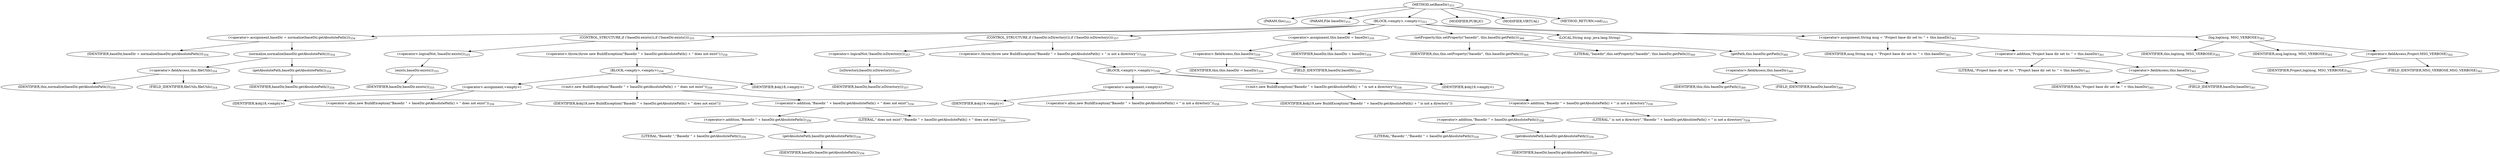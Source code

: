 digraph "setBaseDir" {  
"955" [label = <(METHOD,setBaseDir)<SUB>353</SUB>> ]
"42" [label = <(PARAM,this)<SUB>353</SUB>> ]
"956" [label = <(PARAM,File baseDir)<SUB>353</SUB>> ]
"957" [label = <(BLOCK,&lt;empty&gt;,&lt;empty&gt;)<SUB>353</SUB>> ]
"958" [label = <(&lt;operator&gt;.assignment,baseDir = normalize(baseDir.getAbsolutePath()))<SUB>354</SUB>> ]
"959" [label = <(IDENTIFIER,baseDir,baseDir = normalize(baseDir.getAbsolutePath()))<SUB>354</SUB>> ]
"960" [label = <(normalize,normalize(baseDir.getAbsolutePath()))<SUB>354</SUB>> ]
"961" [label = <(&lt;operator&gt;.fieldAccess,this.fileUtils)<SUB>354</SUB>> ]
"962" [label = <(IDENTIFIER,this,normalize(baseDir.getAbsolutePath()))<SUB>354</SUB>> ]
"963" [label = <(FIELD_IDENTIFIER,fileUtils,fileUtils)<SUB>354</SUB>> ]
"964" [label = <(getAbsolutePath,baseDir.getAbsolutePath())<SUB>354</SUB>> ]
"965" [label = <(IDENTIFIER,baseDir,baseDir.getAbsolutePath())<SUB>354</SUB>> ]
"966" [label = <(CONTROL_STRUCTURE,if (!baseDir.exists()),if (!baseDir.exists()))<SUB>355</SUB>> ]
"967" [label = <(&lt;operator&gt;.logicalNot,!baseDir.exists())<SUB>355</SUB>> ]
"968" [label = <(exists,baseDir.exists())<SUB>355</SUB>> ]
"969" [label = <(IDENTIFIER,baseDir,baseDir.exists())<SUB>355</SUB>> ]
"970" [label = <(&lt;operator&gt;.throw,throw new BuildException(&quot;Basedir &quot; + baseDir.getAbsolutePath() + &quot; does not exist&quot;);)<SUB>356</SUB>> ]
"971" [label = <(BLOCK,&lt;empty&gt;,&lt;empty&gt;)<SUB>356</SUB>> ]
"972" [label = <(&lt;operator&gt;.assignment,&lt;empty&gt;)> ]
"973" [label = <(IDENTIFIER,$obj18,&lt;empty&gt;)> ]
"974" [label = <(&lt;operator&gt;.alloc,new BuildException(&quot;Basedir &quot; + baseDir.getAbsolutePath() + &quot; does not exist&quot;))<SUB>356</SUB>> ]
"975" [label = <(&lt;init&gt;,new BuildException(&quot;Basedir &quot; + baseDir.getAbsolutePath() + &quot; does not exist&quot;))<SUB>356</SUB>> ]
"976" [label = <(IDENTIFIER,$obj18,new BuildException(&quot;Basedir &quot; + baseDir.getAbsolutePath() + &quot; does not exist&quot;))> ]
"977" [label = <(&lt;operator&gt;.addition,&quot;Basedir &quot; + baseDir.getAbsolutePath() + &quot; does not exist&quot;)<SUB>356</SUB>> ]
"978" [label = <(&lt;operator&gt;.addition,&quot;Basedir &quot; + baseDir.getAbsolutePath())<SUB>356</SUB>> ]
"979" [label = <(LITERAL,&quot;Basedir &quot;,&quot;Basedir &quot; + baseDir.getAbsolutePath())<SUB>356</SUB>> ]
"980" [label = <(getAbsolutePath,baseDir.getAbsolutePath())<SUB>356</SUB>> ]
"981" [label = <(IDENTIFIER,baseDir,baseDir.getAbsolutePath())<SUB>356</SUB>> ]
"982" [label = <(LITERAL,&quot; does not exist&quot;,&quot;Basedir &quot; + baseDir.getAbsolutePath() + &quot; does not exist&quot;)<SUB>356</SUB>> ]
"983" [label = <(IDENTIFIER,$obj18,&lt;empty&gt;)> ]
"984" [label = <(CONTROL_STRUCTURE,if (!baseDir.isDirectory()),if (!baseDir.isDirectory()))<SUB>357</SUB>> ]
"985" [label = <(&lt;operator&gt;.logicalNot,!baseDir.isDirectory())<SUB>357</SUB>> ]
"986" [label = <(isDirectory,baseDir.isDirectory())<SUB>357</SUB>> ]
"987" [label = <(IDENTIFIER,baseDir,baseDir.isDirectory())<SUB>357</SUB>> ]
"988" [label = <(&lt;operator&gt;.throw,throw new BuildException(&quot;Basedir &quot; + baseDir.getAbsolutePath() + &quot; is not a directory&quot;);)<SUB>358</SUB>> ]
"989" [label = <(BLOCK,&lt;empty&gt;,&lt;empty&gt;)<SUB>358</SUB>> ]
"990" [label = <(&lt;operator&gt;.assignment,&lt;empty&gt;)> ]
"991" [label = <(IDENTIFIER,$obj19,&lt;empty&gt;)> ]
"992" [label = <(&lt;operator&gt;.alloc,new BuildException(&quot;Basedir &quot; + baseDir.getAbsolutePath() + &quot; is not a directory&quot;))<SUB>358</SUB>> ]
"993" [label = <(&lt;init&gt;,new BuildException(&quot;Basedir &quot; + baseDir.getAbsolutePath() + &quot; is not a directory&quot;))<SUB>358</SUB>> ]
"994" [label = <(IDENTIFIER,$obj19,new BuildException(&quot;Basedir &quot; + baseDir.getAbsolutePath() + &quot; is not a directory&quot;))> ]
"995" [label = <(&lt;operator&gt;.addition,&quot;Basedir &quot; + baseDir.getAbsolutePath() + &quot; is not a directory&quot;)<SUB>358</SUB>> ]
"996" [label = <(&lt;operator&gt;.addition,&quot;Basedir &quot; + baseDir.getAbsolutePath())<SUB>358</SUB>> ]
"997" [label = <(LITERAL,&quot;Basedir &quot;,&quot;Basedir &quot; + baseDir.getAbsolutePath())<SUB>358</SUB>> ]
"998" [label = <(getAbsolutePath,baseDir.getAbsolutePath())<SUB>358</SUB>> ]
"999" [label = <(IDENTIFIER,baseDir,baseDir.getAbsolutePath())<SUB>358</SUB>> ]
"1000" [label = <(LITERAL,&quot; is not a directory&quot;,&quot;Basedir &quot; + baseDir.getAbsolutePath() + &quot; is not a directory&quot;)<SUB>358</SUB>> ]
"1001" [label = <(IDENTIFIER,$obj19,&lt;empty&gt;)> ]
"1002" [label = <(&lt;operator&gt;.assignment,this.baseDir = baseDir)<SUB>359</SUB>> ]
"1003" [label = <(&lt;operator&gt;.fieldAccess,this.baseDir)<SUB>359</SUB>> ]
"41" [label = <(IDENTIFIER,this,this.baseDir = baseDir)<SUB>359</SUB>> ]
"1004" [label = <(FIELD_IDENTIFIER,baseDir,baseDir)<SUB>359</SUB>> ]
"1005" [label = <(IDENTIFIER,baseDir,this.baseDir = baseDir)<SUB>359</SUB>> ]
"1006" [label = <(setProperty,this.setProperty(&quot;basedir&quot;, this.baseDir.getPath()))<SUB>360</SUB>> ]
"44" [label = <(IDENTIFIER,this,this.setProperty(&quot;basedir&quot;, this.baseDir.getPath()))<SUB>360</SUB>> ]
"1007" [label = <(LITERAL,&quot;basedir&quot;,this.setProperty(&quot;basedir&quot;, this.baseDir.getPath()))<SUB>360</SUB>> ]
"1008" [label = <(getPath,this.baseDir.getPath())<SUB>360</SUB>> ]
"1009" [label = <(&lt;operator&gt;.fieldAccess,this.baseDir)<SUB>360</SUB>> ]
"43" [label = <(IDENTIFIER,this,this.baseDir.getPath())<SUB>360</SUB>> ]
"1010" [label = <(FIELD_IDENTIFIER,baseDir,baseDir)<SUB>360</SUB>> ]
"1011" [label = <(LOCAL,String msg: java.lang.String)> ]
"1012" [label = <(&lt;operator&gt;.assignment,String msg = &quot;Project base dir set to: &quot; + this.baseDir)<SUB>361</SUB>> ]
"1013" [label = <(IDENTIFIER,msg,String msg = &quot;Project base dir set to: &quot; + this.baseDir)<SUB>361</SUB>> ]
"1014" [label = <(&lt;operator&gt;.addition,&quot;Project base dir set to: &quot; + this.baseDir)<SUB>361</SUB>> ]
"1015" [label = <(LITERAL,&quot;Project base dir set to: &quot;,&quot;Project base dir set to: &quot; + this.baseDir)<SUB>361</SUB>> ]
"1016" [label = <(&lt;operator&gt;.fieldAccess,this.baseDir)<SUB>361</SUB>> ]
"45" [label = <(IDENTIFIER,this,&quot;Project base dir set to: &quot; + this.baseDir)<SUB>361</SUB>> ]
"1017" [label = <(FIELD_IDENTIFIER,baseDir,baseDir)<SUB>361</SUB>> ]
"1018" [label = <(log,log(msg, MSG_VERBOSE))<SUB>362</SUB>> ]
"46" [label = <(IDENTIFIER,this,log(msg, MSG_VERBOSE))<SUB>362</SUB>> ]
"1019" [label = <(IDENTIFIER,msg,log(msg, MSG_VERBOSE))<SUB>362</SUB>> ]
"1020" [label = <(&lt;operator&gt;.fieldAccess,Project.MSG_VERBOSE)<SUB>362</SUB>> ]
"1021" [label = <(IDENTIFIER,Project,log(msg, MSG_VERBOSE))<SUB>362</SUB>> ]
"1022" [label = <(FIELD_IDENTIFIER,MSG_VERBOSE,MSG_VERBOSE)<SUB>362</SUB>> ]
"1023" [label = <(MODIFIER,PUBLIC)> ]
"1024" [label = <(MODIFIER,VIRTUAL)> ]
"1025" [label = <(METHOD_RETURN,void)<SUB>353</SUB>> ]
  "955" -> "42" 
  "955" -> "956" 
  "955" -> "957" 
  "955" -> "1023" 
  "955" -> "1024" 
  "955" -> "1025" 
  "957" -> "958" 
  "957" -> "966" 
  "957" -> "984" 
  "957" -> "1002" 
  "957" -> "1006" 
  "957" -> "1011" 
  "957" -> "1012" 
  "957" -> "1018" 
  "958" -> "959" 
  "958" -> "960" 
  "960" -> "961" 
  "960" -> "964" 
  "961" -> "962" 
  "961" -> "963" 
  "964" -> "965" 
  "966" -> "967" 
  "966" -> "970" 
  "967" -> "968" 
  "968" -> "969" 
  "970" -> "971" 
  "971" -> "972" 
  "971" -> "975" 
  "971" -> "983" 
  "972" -> "973" 
  "972" -> "974" 
  "975" -> "976" 
  "975" -> "977" 
  "977" -> "978" 
  "977" -> "982" 
  "978" -> "979" 
  "978" -> "980" 
  "980" -> "981" 
  "984" -> "985" 
  "984" -> "988" 
  "985" -> "986" 
  "986" -> "987" 
  "988" -> "989" 
  "989" -> "990" 
  "989" -> "993" 
  "989" -> "1001" 
  "990" -> "991" 
  "990" -> "992" 
  "993" -> "994" 
  "993" -> "995" 
  "995" -> "996" 
  "995" -> "1000" 
  "996" -> "997" 
  "996" -> "998" 
  "998" -> "999" 
  "1002" -> "1003" 
  "1002" -> "1005" 
  "1003" -> "41" 
  "1003" -> "1004" 
  "1006" -> "44" 
  "1006" -> "1007" 
  "1006" -> "1008" 
  "1008" -> "1009" 
  "1009" -> "43" 
  "1009" -> "1010" 
  "1012" -> "1013" 
  "1012" -> "1014" 
  "1014" -> "1015" 
  "1014" -> "1016" 
  "1016" -> "45" 
  "1016" -> "1017" 
  "1018" -> "46" 
  "1018" -> "1019" 
  "1018" -> "1020" 
  "1020" -> "1021" 
  "1020" -> "1022" 
}
